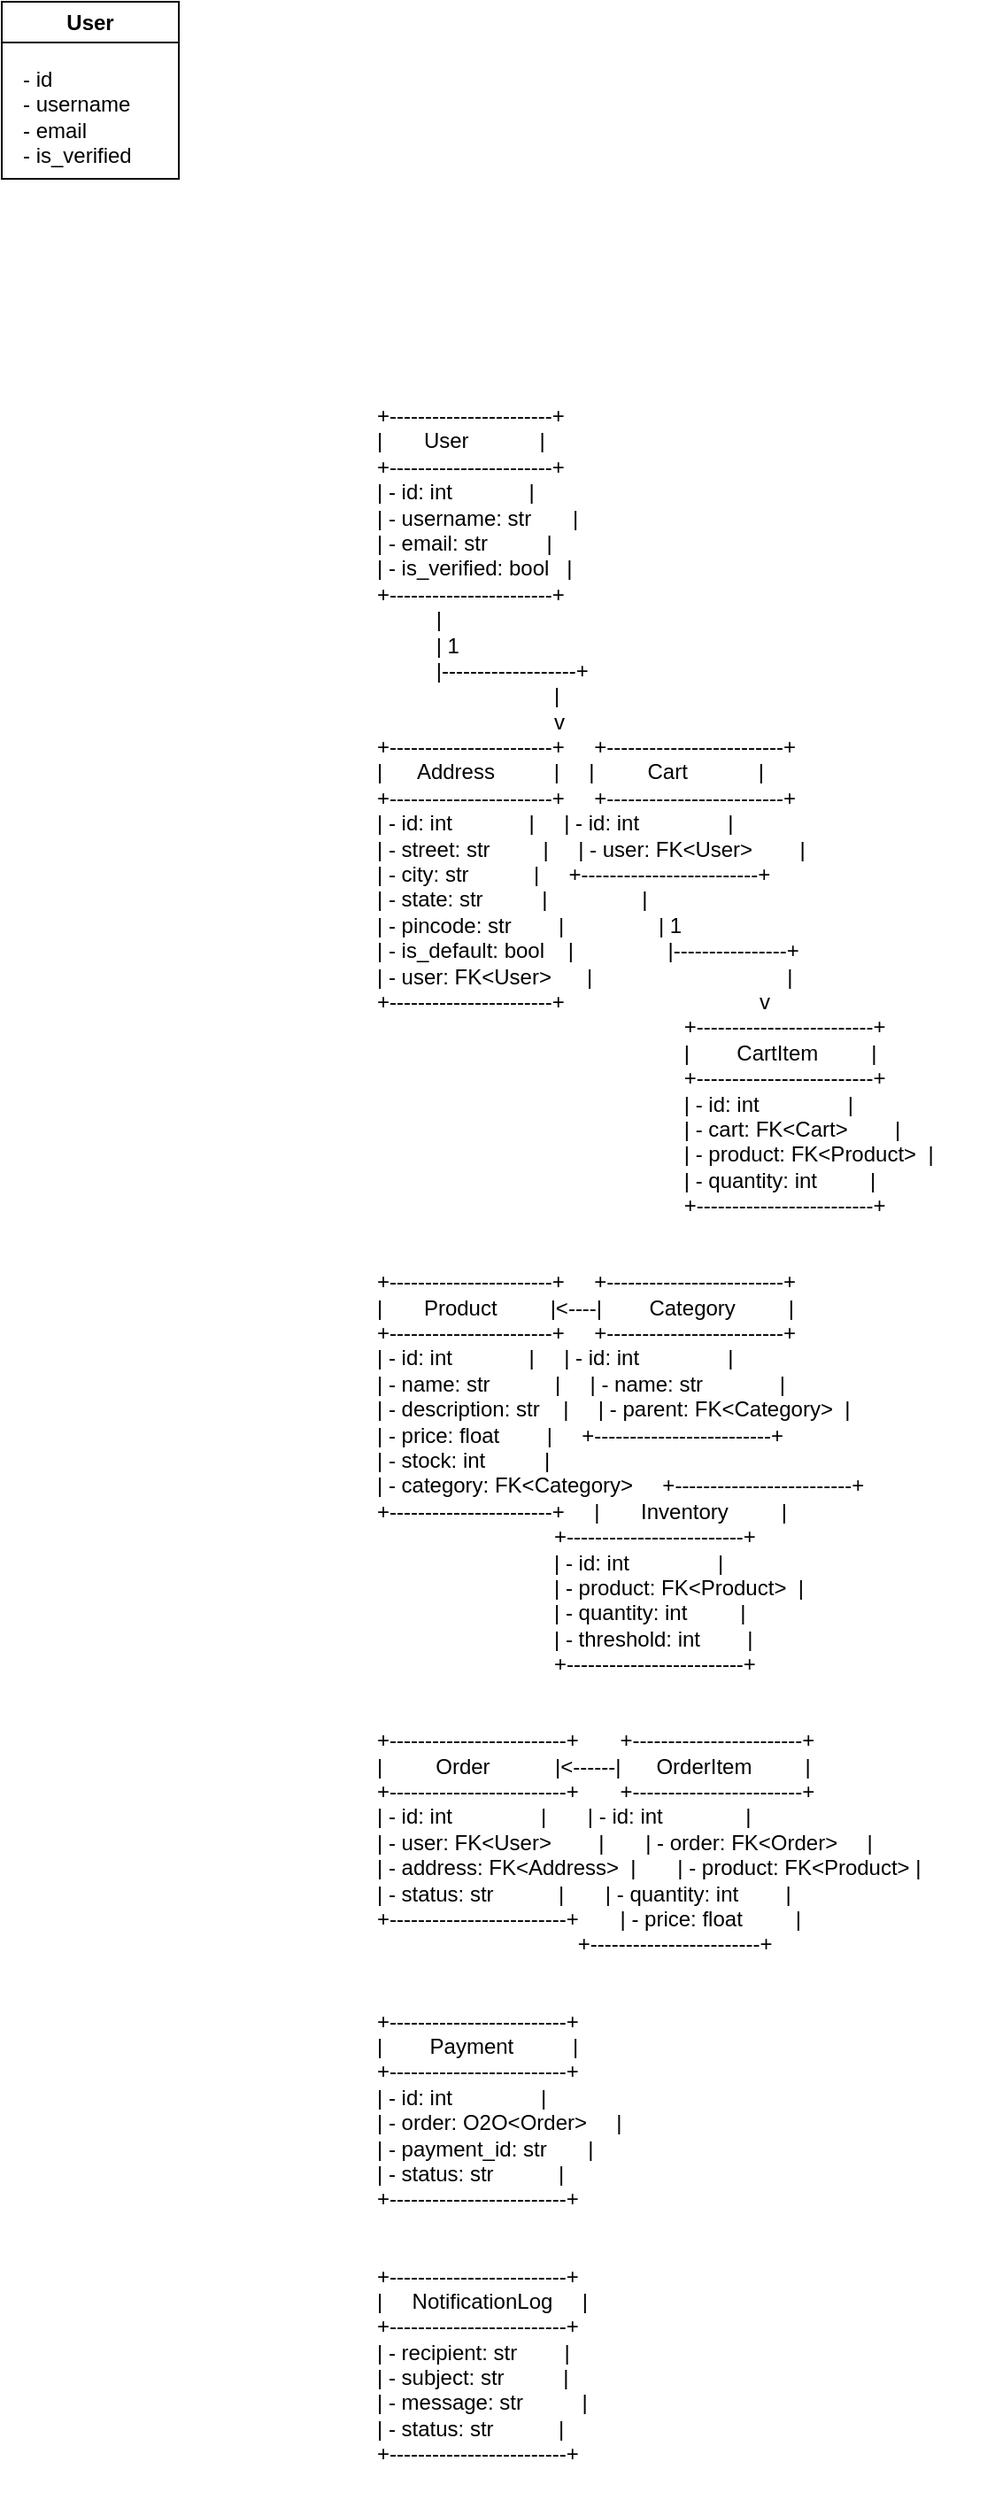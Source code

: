 <mxfile version="26.2.14">
  <diagram name="Page-1" id="PXIw3RquRu3cSIpvhWi3">
    <mxGraphModel dx="1034" dy="536" grid="1" gridSize="10" guides="1" tooltips="1" connect="1" arrows="1" fold="1" page="1" pageScale="1" pageWidth="850" pageHeight="1100" math="0" shadow="0">
      <root>
        <mxCell id="0" />
        <mxCell id="1" parent="0" />
        <mxCell id="Akx1WM13JKXArrnDoVVp-2" value="User" style="swimlane;whiteSpace=wrap;html=1;startSize=23;" vertex="1" parent="1">
          <mxGeometry x="50" y="40" width="100" height="100" as="geometry" />
        </mxCell>
        <mxCell id="Akx1WM13JKXArrnDoVVp-3" value="- id&lt;div&gt;- username&lt;/div&gt;&lt;div&gt;- email&lt;/div&gt;&lt;div&gt;- is_verified&lt;/div&gt;" style="text;html=1;align=left;verticalAlign=middle;resizable=0;points=[];autosize=1;strokeColor=none;fillColor=none;" vertex="1" parent="Akx1WM13JKXArrnDoVVp-2">
          <mxGeometry x="10" y="30" width="80" height="70" as="geometry" />
        </mxCell>
        <mxCell id="Akx1WM13JKXArrnDoVVp-4" value="+-----------------------+&#xa;|       User            |&#xa;+-----------------------+&#xa;| - id: int             |&#xa;| - username: str       |&#xa;| - email: str          |&#xa;| - is_verified: bool   |&#xa;+-----------------------+&#xa;          |&#xa;          | 1&#xa;          |-------------------+&#xa;                              |&#xa;                              v&#xa;+-----------------------+     +-------------------------+&#xa;|      Address          |     |         Cart            |&#xa;+-----------------------+     +-------------------------+&#xa;| - id: int             |     | - id: int               |&#xa;| - street: str         |     | - user: FK&lt;User&gt;        |&#xa;| - city: str           |     +-------------------------+&#xa;| - state: str          |                |&#xa;| - pincode: str        |                | 1&#xa;| - is_default: bool    |                |----------------+&#xa;| - user: FK&lt;User&gt;      |                                 |&#xa;+-----------------------+                                 v&#xa;                                                    +-------------------------+&#xa;                                                    |        CartItem         |&#xa;                                                    +-------------------------+&#xa;                                                    | - id: int               |&#xa;                                                    | - cart: FK&lt;Cart&gt;        |&#xa;                                                    | - product: FK&lt;Product&gt;  |&#xa;                                                    | - quantity: int         |&#xa;                                                    +-------------------------+&#xa;&#xa;&#xa;+-----------------------+     +-------------------------+&#xa;|       Product         |&lt;----|        Category         |&#xa;+-----------------------+     +-------------------------+&#xa;| - id: int             |     | - id: int               |&#xa;| - name: str           |     | - name: str             |&#xa;| - description: str    |     | - parent: FK&lt;Category&gt;  |&#xa;| - price: float        |     +-------------------------+&#xa;| - stock: int          |&#xa;| - category: FK&lt;Category&gt;     +-------------------------+&#xa;+-----------------------+     |       Inventory         |&#xa;                              +-------------------------+&#xa;                              | - id: int               |&#xa;                              | - product: FK&lt;Product&gt;  |&#xa;                              | - quantity: int         |&#xa;                              | - threshold: int        |&#xa;                              +-------------------------+&#xa;&#xa;&#xa;+-------------------------+       +------------------------+&#xa;|         Order           |&lt;------|      OrderItem         |&#xa;+-------------------------+       +------------------------+&#xa;| - id: int               |       | - id: int              |&#xa;| - user: FK&lt;User&gt;        |       | - order: FK&lt;Order&gt;     |&#xa;| - address: FK&lt;Address&gt;  |       | - product: FK&lt;Product&gt; |&#xa;| - status: str           |       | - quantity: int        |&#xa;+-------------------------+       | - price: float         |&#xa;                                  +------------------------+&#xa;&#xa;&#xa;+-------------------------+&#xa;|        Payment          |&#xa;+-------------------------+&#xa;| - id: int               |&#xa;| - order: O2O&lt;Order&gt;     |&#xa;| - payment_id: str       |&#xa;| - status: str           |&#xa;+-------------------------+&#xa;&#xa;&#xa;+-------------------------+&#xa;|     NotificationLog     |&#xa;+-------------------------+&#xa;| - recipient: str        |&#xa;| - subject: str          |&#xa;| - message: str          |&#xa;| - status: str           |&#xa;+-------------------------+" style="text;whiteSpace=wrap;" vertex="1" parent="1">
          <mxGeometry x="260" y="260" width="350" height="1190" as="geometry" />
        </mxCell>
      </root>
    </mxGraphModel>
  </diagram>
</mxfile>
